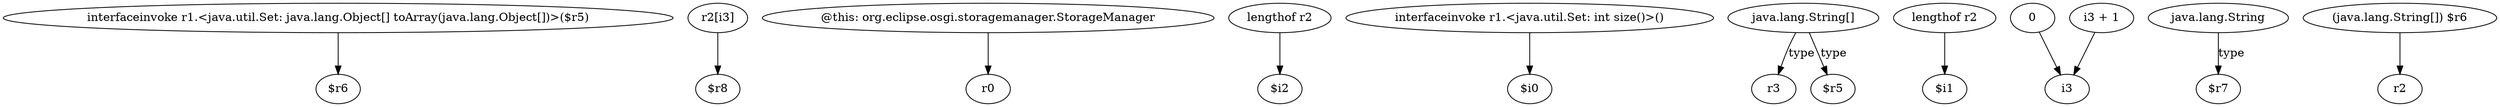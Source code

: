 digraph g {
0[label="interfaceinvoke r1.<java.util.Set: java.lang.Object[] toArray(java.lang.Object[])>($r5)"]
1[label="$r6"]
0->1[label=""]
2[label="r2[i3]"]
3[label="$r8"]
2->3[label=""]
4[label="@this: org.eclipse.osgi.storagemanager.StorageManager"]
5[label="r0"]
4->5[label=""]
6[label="lengthof r2"]
7[label="$i2"]
6->7[label=""]
8[label="interfaceinvoke r1.<java.util.Set: int size()>()"]
9[label="$i0"]
8->9[label=""]
10[label="java.lang.String[]"]
11[label="r3"]
10->11[label="type"]
12[label="lengthof r2"]
13[label="$i1"]
12->13[label=""]
14[label="0"]
15[label="i3"]
14->15[label=""]
16[label="java.lang.String"]
17[label="$r7"]
16->17[label="type"]
18[label="$r5"]
10->18[label="type"]
19[label="i3 + 1"]
19->15[label=""]
20[label="(java.lang.String[]) $r6"]
21[label="r2"]
20->21[label=""]
}